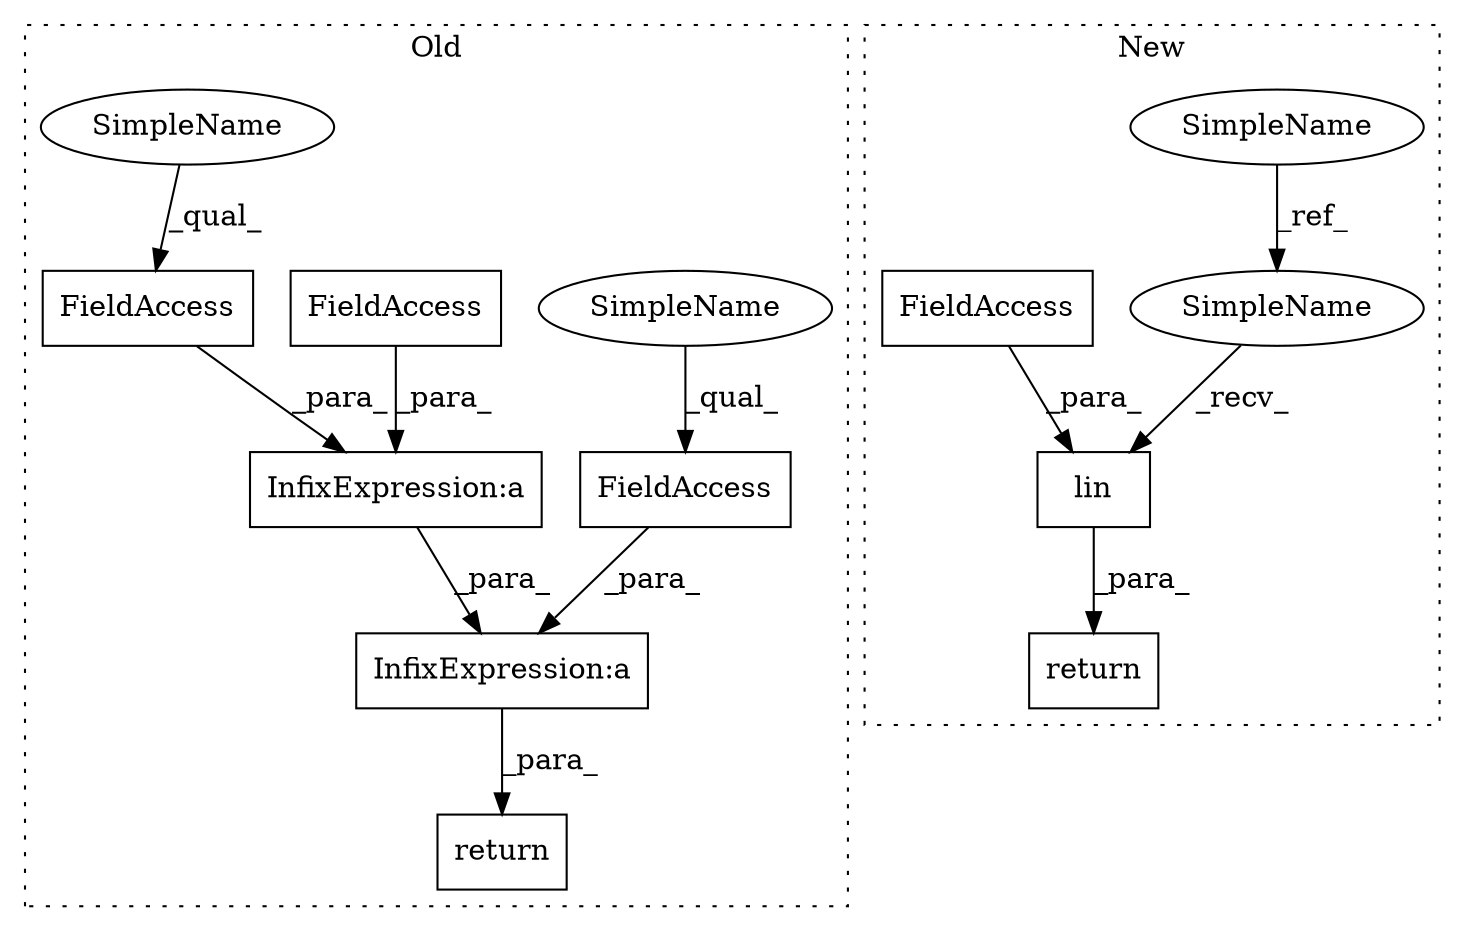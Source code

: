 digraph G {
subgraph cluster0 {
1 [label="return" a="41" s="3595" l="7" shape="box"];
3 [label="InfixExpression:a" a="27" s="3606" l="3" shape="box"];
4 [label="InfixExpression:a" a="27" s="3622" l="3" shape="box"];
5 [label="FieldAccess" a="22" s="3609" l="12" shape="box"];
7 [label="FieldAccess" a="22" s="3625" l="9" shape="box"];
8 [label="FieldAccess" a="22" s="3604" l="2" shape="box"];
12 [label="SimpleName" a="42" s="3625" l="4" shape="ellipse"];
13 [label="SimpleName" a="42" s="3609" l="4" shape="ellipse"];
label = "Old";
style="dotted";
}
subgraph cluster1 {
2 [label="lin" a="32" s="4948,4954" l="4,1" shape="box"];
6 [label="SimpleName" a="42" s="4925" l="4" shape="ellipse"];
9 [label="FieldAccess" a="22" s="4952" l="2" shape="box"];
10 [label="return" a="41" s="4936" l="7" shape="box"];
11 [label="SimpleName" a="42" s="4943" l="4" shape="ellipse"];
label = "New";
style="dotted";
}
2 -> 10 [label="_para_"];
3 -> 4 [label="_para_"];
4 -> 1 [label="_para_"];
5 -> 3 [label="_para_"];
6 -> 11 [label="_ref_"];
7 -> 4 [label="_para_"];
8 -> 3 [label="_para_"];
9 -> 2 [label="_para_"];
11 -> 2 [label="_recv_"];
12 -> 7 [label="_qual_"];
13 -> 5 [label="_qual_"];
}